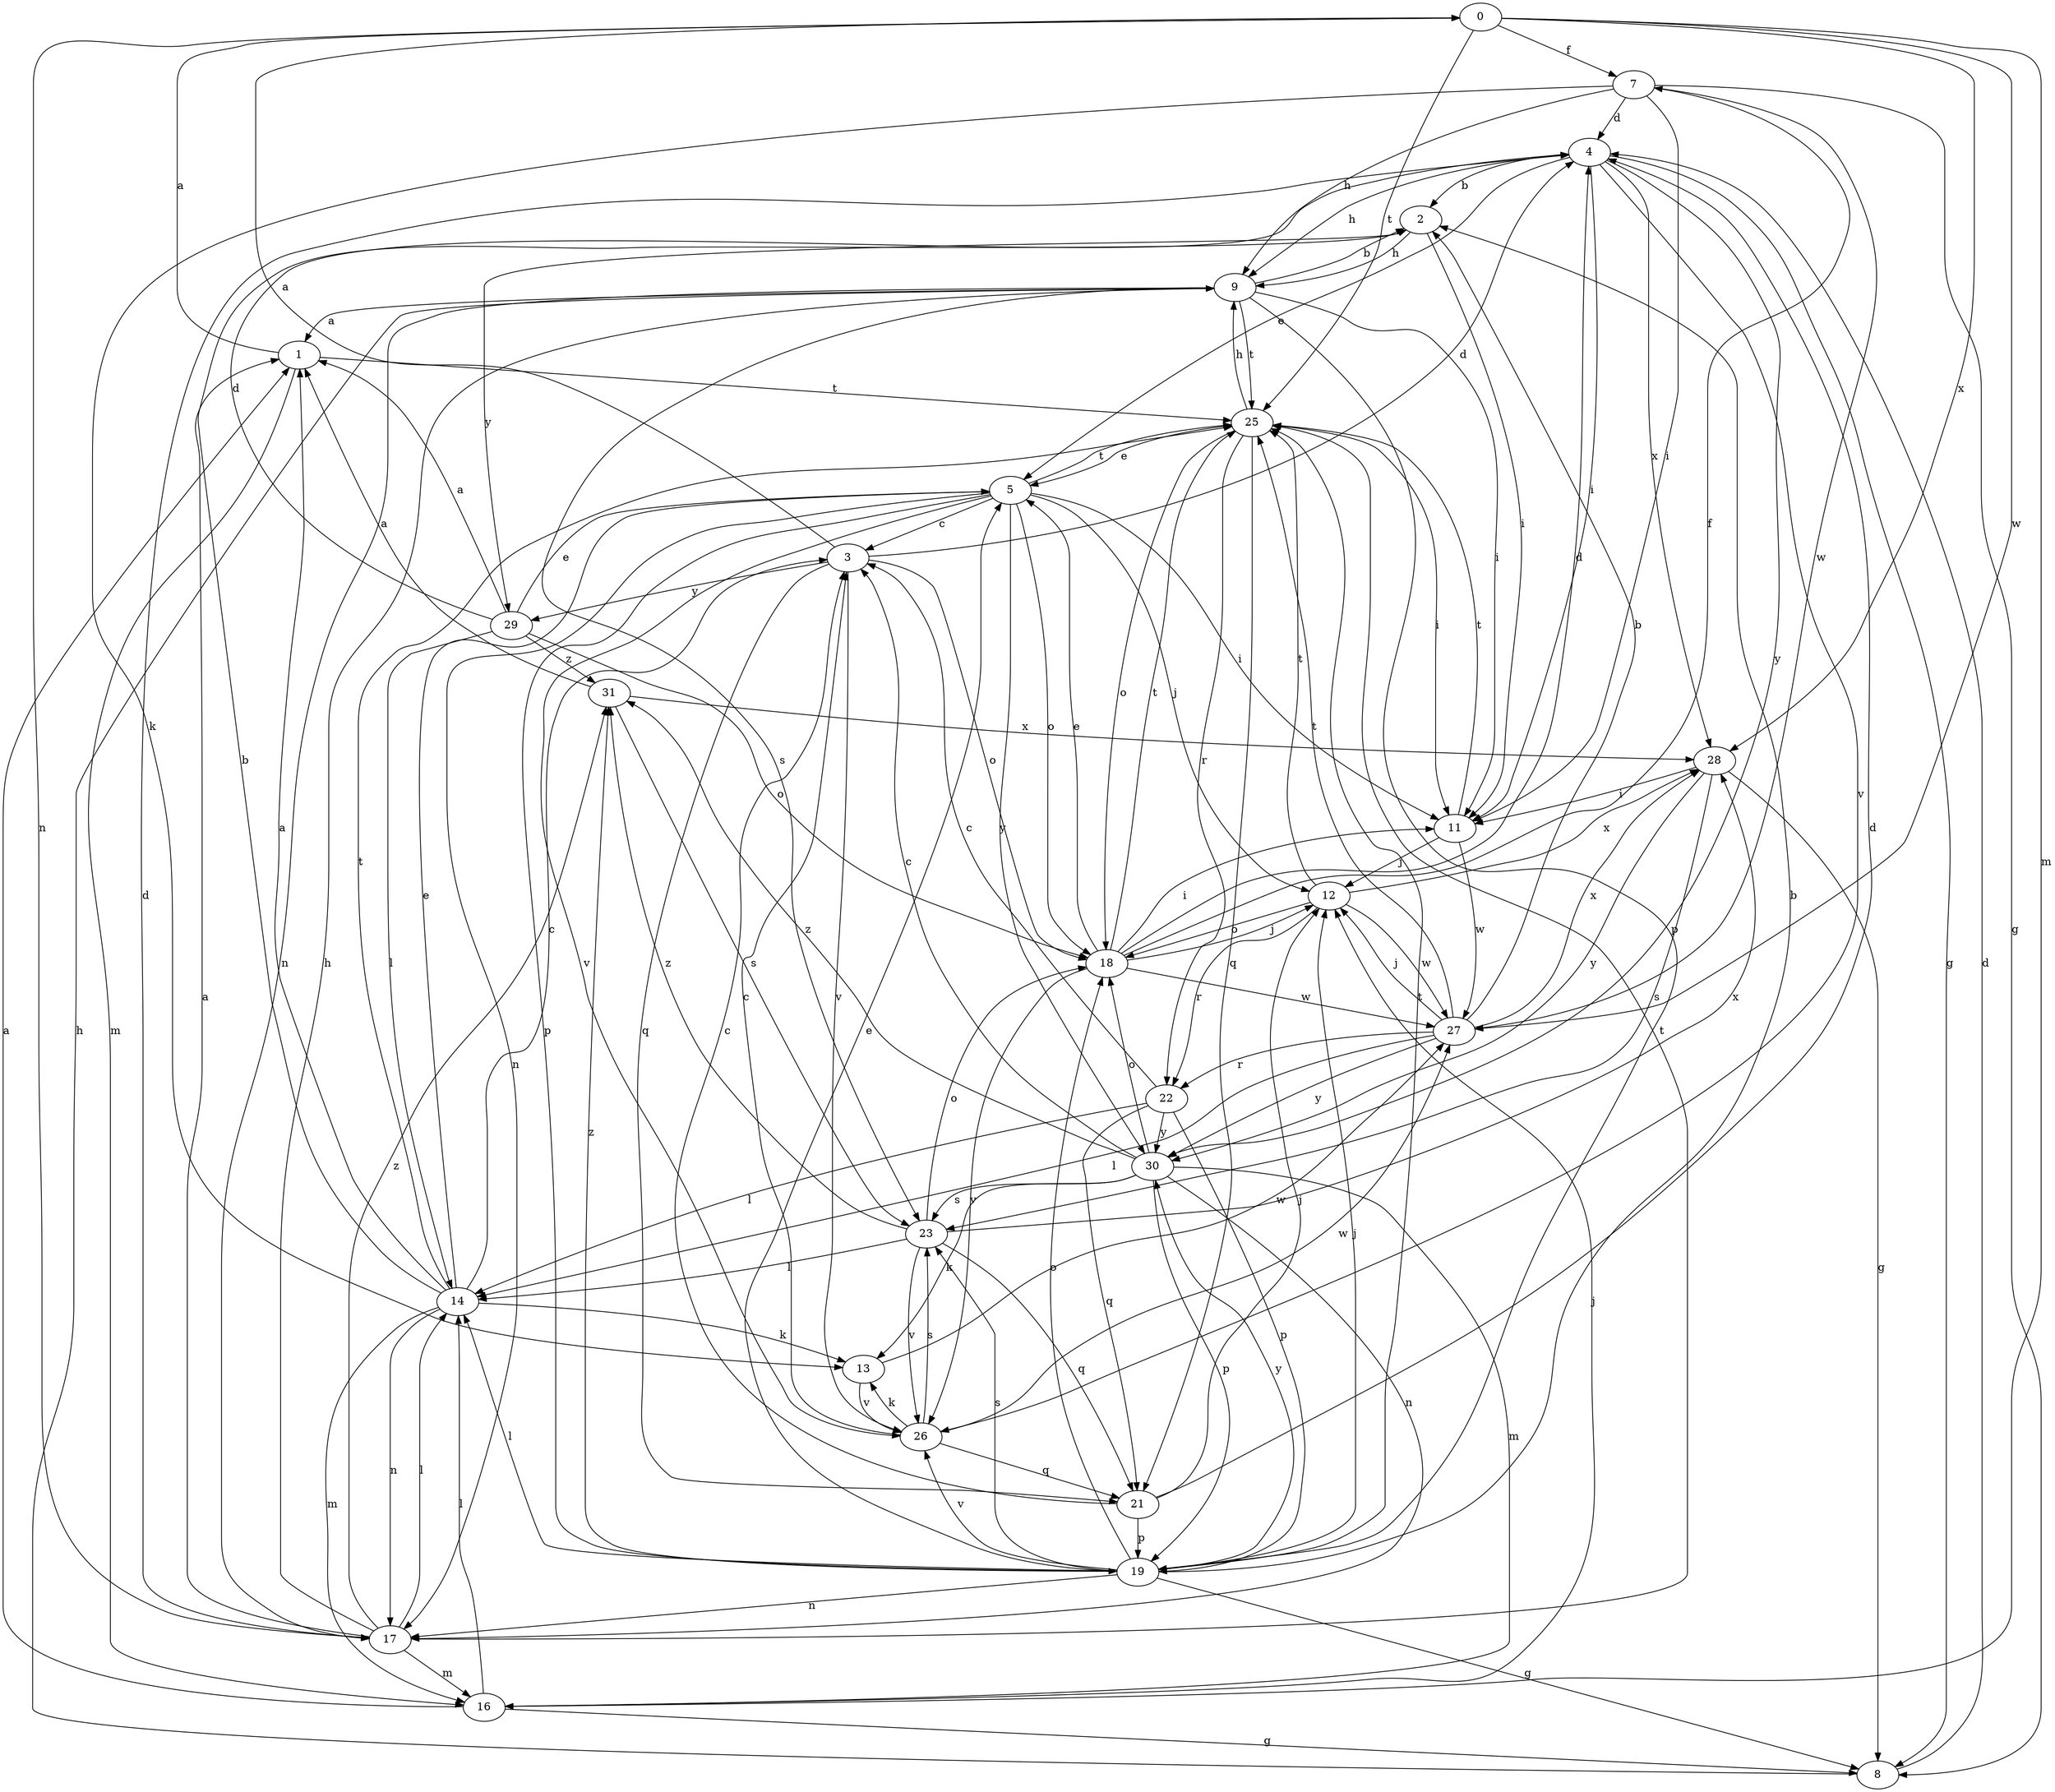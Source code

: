 strict digraph  {
0;
1;
2;
3;
4;
5;
7;
8;
9;
11;
12;
13;
14;
16;
17;
18;
19;
21;
22;
23;
25;
26;
27;
28;
29;
30;
31;
0 -> 7  [label=f];
0 -> 16  [label=m];
0 -> 17  [label=n];
0 -> 25  [label=t];
0 -> 27  [label=w];
0 -> 28  [label=x];
1 -> 0  [label=a];
1 -> 16  [label=m];
1 -> 25  [label=t];
2 -> 9  [label=h];
2 -> 11  [label=i];
2 -> 29  [label=y];
3 -> 0  [label=a];
3 -> 4  [label=d];
3 -> 18  [label=o];
3 -> 21  [label=q];
3 -> 26  [label=v];
3 -> 29  [label=y];
4 -> 2  [label=b];
4 -> 5  [label=e];
4 -> 8  [label=g];
4 -> 9  [label=h];
4 -> 11  [label=i];
4 -> 26  [label=v];
4 -> 28  [label=x];
4 -> 30  [label=y];
5 -> 3  [label=c];
5 -> 11  [label=i];
5 -> 12  [label=j];
5 -> 17  [label=n];
5 -> 18  [label=o];
5 -> 19  [label=p];
5 -> 25  [label=t];
5 -> 26  [label=v];
5 -> 30  [label=y];
7 -> 4  [label=d];
7 -> 8  [label=g];
7 -> 9  [label=h];
7 -> 11  [label=i];
7 -> 13  [label=k];
7 -> 27  [label=w];
8 -> 4  [label=d];
8 -> 9  [label=h];
9 -> 1  [label=a];
9 -> 2  [label=b];
9 -> 11  [label=i];
9 -> 17  [label=n];
9 -> 19  [label=p];
9 -> 23  [label=s];
9 -> 25  [label=t];
11 -> 12  [label=j];
11 -> 25  [label=t];
11 -> 27  [label=w];
12 -> 18  [label=o];
12 -> 22  [label=r];
12 -> 25  [label=t];
12 -> 27  [label=w];
12 -> 28  [label=x];
13 -> 26  [label=v];
13 -> 27  [label=w];
14 -> 1  [label=a];
14 -> 2  [label=b];
14 -> 3  [label=c];
14 -> 5  [label=e];
14 -> 13  [label=k];
14 -> 16  [label=m];
14 -> 17  [label=n];
14 -> 25  [label=t];
16 -> 1  [label=a];
16 -> 8  [label=g];
16 -> 12  [label=j];
16 -> 14  [label=l];
17 -> 1  [label=a];
17 -> 4  [label=d];
17 -> 9  [label=h];
17 -> 14  [label=l];
17 -> 16  [label=m];
17 -> 25  [label=t];
17 -> 31  [label=z];
18 -> 4  [label=d];
18 -> 5  [label=e];
18 -> 7  [label=f];
18 -> 11  [label=i];
18 -> 12  [label=j];
18 -> 25  [label=t];
18 -> 26  [label=v];
18 -> 27  [label=w];
19 -> 2  [label=b];
19 -> 5  [label=e];
19 -> 8  [label=g];
19 -> 12  [label=j];
19 -> 14  [label=l];
19 -> 17  [label=n];
19 -> 18  [label=o];
19 -> 23  [label=s];
19 -> 25  [label=t];
19 -> 26  [label=v];
19 -> 30  [label=y];
19 -> 31  [label=z];
21 -> 3  [label=c];
21 -> 4  [label=d];
21 -> 12  [label=j];
21 -> 19  [label=p];
22 -> 3  [label=c];
22 -> 14  [label=l];
22 -> 19  [label=p];
22 -> 21  [label=q];
22 -> 30  [label=y];
23 -> 14  [label=l];
23 -> 18  [label=o];
23 -> 21  [label=q];
23 -> 26  [label=v];
23 -> 28  [label=x];
23 -> 31  [label=z];
25 -> 5  [label=e];
25 -> 9  [label=h];
25 -> 11  [label=i];
25 -> 18  [label=o];
25 -> 21  [label=q];
25 -> 22  [label=r];
26 -> 3  [label=c];
26 -> 13  [label=k];
26 -> 21  [label=q];
26 -> 23  [label=s];
26 -> 27  [label=w];
27 -> 2  [label=b];
27 -> 12  [label=j];
27 -> 14  [label=l];
27 -> 22  [label=r];
27 -> 25  [label=t];
27 -> 28  [label=x];
27 -> 30  [label=y];
28 -> 8  [label=g];
28 -> 11  [label=i];
28 -> 23  [label=s];
28 -> 30  [label=y];
29 -> 1  [label=a];
29 -> 4  [label=d];
29 -> 5  [label=e];
29 -> 14  [label=l];
29 -> 18  [label=o];
29 -> 31  [label=z];
30 -> 3  [label=c];
30 -> 13  [label=k];
30 -> 16  [label=m];
30 -> 17  [label=n];
30 -> 18  [label=o];
30 -> 19  [label=p];
30 -> 23  [label=s];
30 -> 31  [label=z];
31 -> 1  [label=a];
31 -> 23  [label=s];
31 -> 28  [label=x];
}
